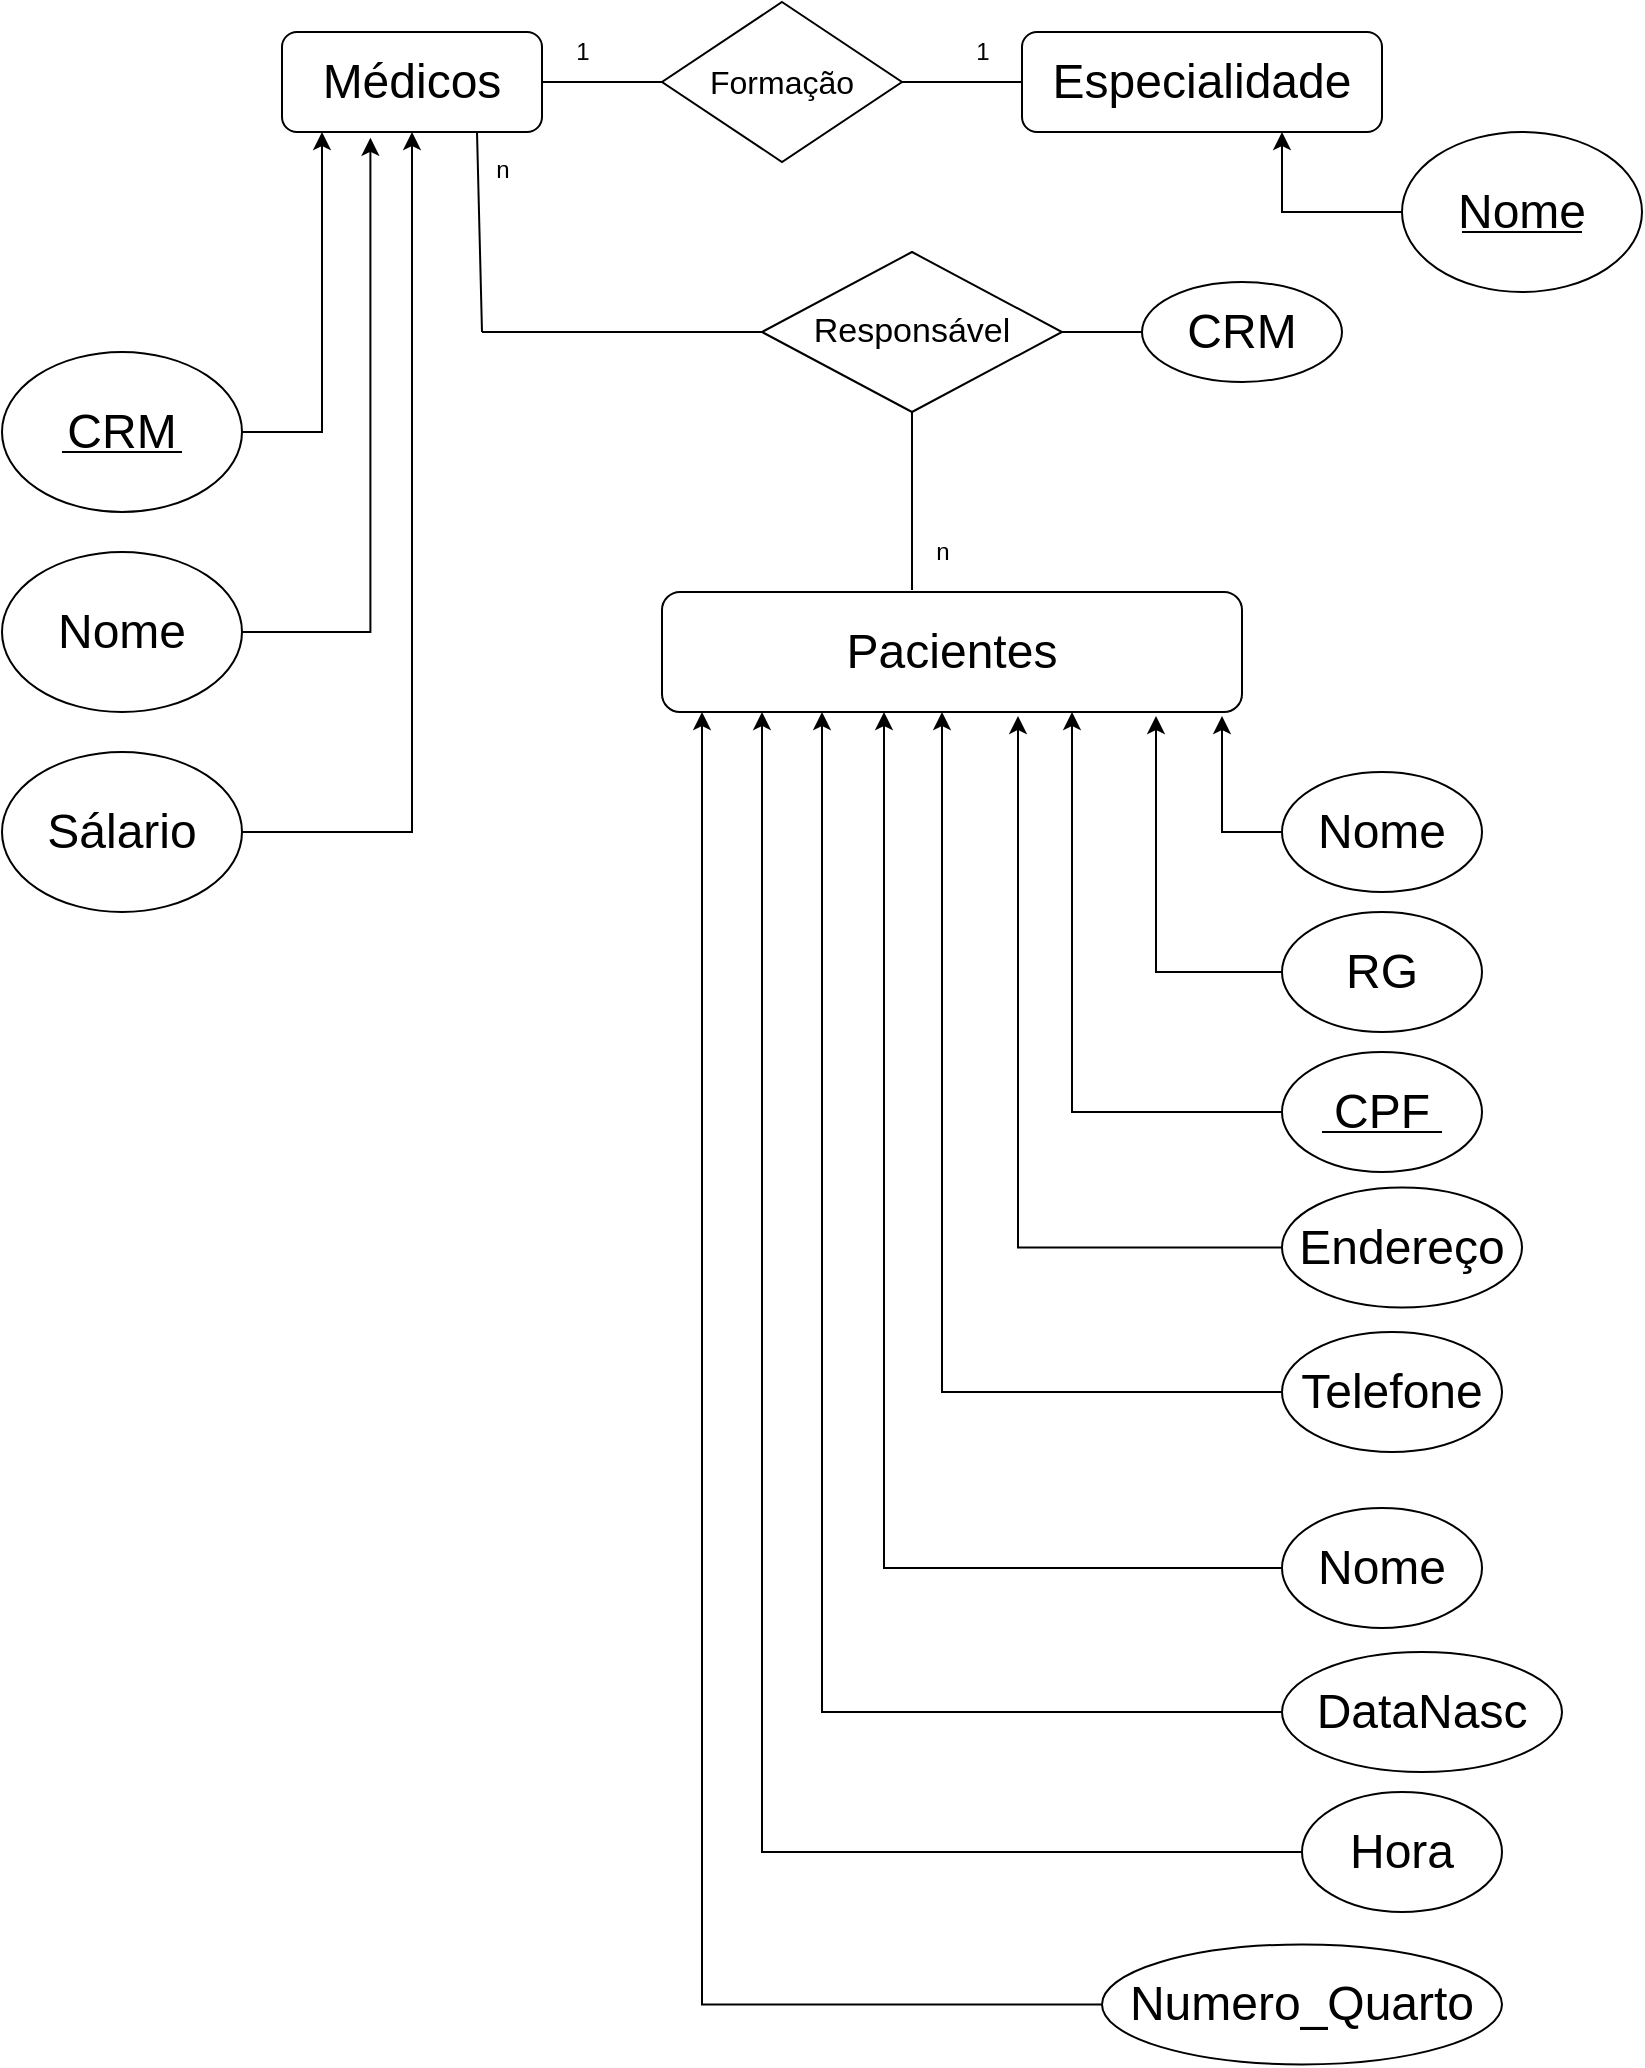 <mxfile version="13.6.10" type="device"><diagram id="h3ZbnAylHmvuCXdL-RRm" name="Page-1"><mxGraphModel dx="1884" dy="1149" grid="1" gridSize="10" guides="1" tooltips="1" connect="1" arrows="1" fold="1" page="1" pageScale="1" pageWidth="850" pageHeight="1100" math="0" shadow="0"><root><mxCell id="0"/><mxCell id="1" parent="0"/><mxCell id="LmkEDF1S0JZwhGkaMeI2-8" style="edgeStyle=orthogonalEdgeStyle;rounded=0;orthogonalLoop=1;jettySize=auto;html=1;" parent="1" source="LmkEDF1S0JZwhGkaMeI2-7" edge="1"><mxGeometry relative="1" as="geometry"><mxPoint x="170" y="310" as="targetPoint"/><Array as="points"><mxPoint x="170" y="460"/></Array></mxGeometry></mxCell><mxCell id="LmkEDF1S0JZwhGkaMeI2-7" value="&lt;font style=&quot;font-size: 24px&quot;&gt;CRM&lt;/font&gt;" style="ellipse;whiteSpace=wrap;html=1;" parent="1" vertex="1"><mxGeometry x="10" y="420" width="120" height="80" as="geometry"/></mxCell><mxCell id="LmkEDF1S0JZwhGkaMeI2-9" style="edgeStyle=orthogonalEdgeStyle;rounded=0;orthogonalLoop=1;jettySize=auto;html=1;entryX=0.34;entryY=1.058;entryDx=0;entryDy=0;entryPerimeter=0;" parent="1" source="LmkEDF1S0JZwhGkaMeI2-10" target="LmkEDF1S0JZwhGkaMeI2-17" edge="1"><mxGeometry relative="1" as="geometry"><mxPoint x="210" y="310" as="targetPoint"/><Array as="points"><mxPoint x="194" y="560"/></Array></mxGeometry></mxCell><mxCell id="LmkEDF1S0JZwhGkaMeI2-10" value="&lt;font style=&quot;font-size: 24px&quot;&gt;Nome&lt;/font&gt;" style="ellipse;whiteSpace=wrap;html=1;" parent="1" vertex="1"><mxGeometry x="10" y="520" width="120" height="80" as="geometry"/></mxCell><mxCell id="LmkEDF1S0JZwhGkaMeI2-11" value="" style="endArrow=none;html=1;" parent="1" edge="1"><mxGeometry width="50" height="50" relative="1" as="geometry"><mxPoint x="40" y="470" as="sourcePoint"/><mxPoint x="100" y="470" as="targetPoint"/></mxGeometry></mxCell><mxCell id="LmkEDF1S0JZwhGkaMeI2-15" style="edgeStyle=orthogonalEdgeStyle;rounded=0;orthogonalLoop=1;jettySize=auto;html=1;entryX=0.5;entryY=1;entryDx=0;entryDy=0;strokeColor=#000000;" parent="1" source="LmkEDF1S0JZwhGkaMeI2-14" target="LmkEDF1S0JZwhGkaMeI2-17" edge="1"><mxGeometry relative="1" as="geometry"><mxPoint x="249.96" y="310" as="targetPoint"/></mxGeometry></mxCell><mxCell id="LmkEDF1S0JZwhGkaMeI2-14" value="&lt;font style=&quot;font-size: 24px&quot;&gt;Sálario&lt;/font&gt;" style="ellipse;whiteSpace=wrap;html=1;" parent="1" vertex="1"><mxGeometry x="10" y="620" width="120" height="80" as="geometry"/></mxCell><mxCell id="LmkEDF1S0JZwhGkaMeI2-16" value="&lt;font style=&quot;font-size: 24px&quot;&gt;Especialidade&lt;/font&gt;" style="rounded=1;whiteSpace=wrap;html=1;" parent="1" vertex="1"><mxGeometry x="520" y="260" width="180" height="50" as="geometry"/></mxCell><mxCell id="LmkEDF1S0JZwhGkaMeI2-17" value="&lt;font style=&quot;font-size: 24px&quot;&gt;Médicos&lt;/font&gt;" style="rounded=1;whiteSpace=wrap;html=1;" parent="1" vertex="1"><mxGeometry x="150" y="260" width="130" height="50" as="geometry"/></mxCell><mxCell id="LmkEDF1S0JZwhGkaMeI2-18" value="&lt;font style=&quot;font-size: 24px&quot;&gt;Pacientes&lt;/font&gt;" style="rounded=1;whiteSpace=wrap;html=1;" parent="1" vertex="1"><mxGeometry x="340" y="540" width="290" height="60" as="geometry"/></mxCell><mxCell id="LmkEDF1S0JZwhGkaMeI2-21" value="&lt;font style=&quot;font-size: 16px&quot;&gt;Formação&lt;/font&gt;" style="rhombus;whiteSpace=wrap;html=1;" parent="1" vertex="1"><mxGeometry x="340" y="245" width="120" height="80" as="geometry"/></mxCell><mxCell id="LmkEDF1S0JZwhGkaMeI2-25" value="" style="endArrow=none;html=1;strokeColor=#000000;entryX=0;entryY=0.5;entryDx=0;entryDy=0;exitX=1;exitY=0.5;exitDx=0;exitDy=0;" parent="1" source="LmkEDF1S0JZwhGkaMeI2-17" target="LmkEDF1S0JZwhGkaMeI2-21" edge="1"><mxGeometry width="50" height="50" relative="1" as="geometry"><mxPoint x="320" y="284.41" as="sourcePoint"/><mxPoint x="370" y="284.41" as="targetPoint"/></mxGeometry></mxCell><mxCell id="LmkEDF1S0JZwhGkaMeI2-26" value="" style="endArrow=none;html=1;strokeColor=#000000;exitX=1;exitY=0.5;exitDx=0;exitDy=0;" parent="1" source="LmkEDF1S0JZwhGkaMeI2-21" edge="1"><mxGeometry width="50" height="50" relative="1" as="geometry"><mxPoint x="450" y="285" as="sourcePoint"/><mxPoint x="520" y="285" as="targetPoint"/></mxGeometry></mxCell><mxCell id="LmkEDF1S0JZwhGkaMeI2-27" value="1" style="text;html=1;align=center;verticalAlign=middle;resizable=0;points=[];autosize=1;" parent="1" vertex="1"><mxGeometry x="490" y="260" width="20" height="20" as="geometry"/></mxCell><mxCell id="LmkEDF1S0JZwhGkaMeI2-31" style="edgeStyle=orthogonalEdgeStyle;rounded=0;orthogonalLoop=1;jettySize=auto;html=1;strokeColor=#000000;exitX=0;exitY=0.5;exitDx=0;exitDy=0;" parent="1" source="LmkEDF1S0JZwhGkaMeI2-29" edge="1"><mxGeometry relative="1" as="geometry"><mxPoint x="650" y="310" as="targetPoint"/><Array as="points"><mxPoint x="650" y="350"/><mxPoint x="650" y="310"/></Array></mxGeometry></mxCell><mxCell id="LmkEDF1S0JZwhGkaMeI2-29" value="&lt;font style=&quot;font-size: 24px&quot;&gt;Nome&lt;/font&gt;" style="ellipse;whiteSpace=wrap;html=1;" parent="1" vertex="1"><mxGeometry x="710" y="310" width="120" height="80" as="geometry"/></mxCell><mxCell id="LmkEDF1S0JZwhGkaMeI2-30" value="" style="endArrow=none;html=1;strokeColor=#000000;" parent="1" edge="1"><mxGeometry width="50" height="50" relative="1" as="geometry"><mxPoint x="740" y="360" as="sourcePoint"/><mxPoint x="800" y="360" as="targetPoint"/></mxGeometry></mxCell><mxCell id="LmkEDF1S0JZwhGkaMeI2-34" style="edgeStyle=orthogonalEdgeStyle;rounded=0;orthogonalLoop=1;jettySize=auto;html=1;strokeColor=#000000;" parent="1" source="LmkEDF1S0JZwhGkaMeI2-33" edge="1"><mxGeometry relative="1" as="geometry"><mxPoint x="620" y="602" as="targetPoint"/><Array as="points"><mxPoint x="620" y="660"/></Array></mxGeometry></mxCell><mxCell id="LmkEDF1S0JZwhGkaMeI2-33" value="&lt;font style=&quot;font-size: 24px&quot;&gt;Nome&lt;/font&gt;" style="ellipse;whiteSpace=wrap;html=1;" parent="1" vertex="1"><mxGeometry x="650" y="630" width="100" height="60" as="geometry"/></mxCell><mxCell id="LmkEDF1S0JZwhGkaMeI2-35" style="edgeStyle=orthogonalEdgeStyle;rounded=0;orthogonalLoop=1;jettySize=auto;html=1;strokeColor=#000000;" parent="1" source="LmkEDF1S0JZwhGkaMeI2-38" edge="1"><mxGeometry relative="1" as="geometry"><mxPoint x="587" y="602" as="targetPoint"/><Array as="points"><mxPoint x="587" y="730"/></Array></mxGeometry></mxCell><mxCell id="LmkEDF1S0JZwhGkaMeI2-36" value="&lt;font style=&quot;font-size: 24px&quot;&gt;CPF&lt;/font&gt;" style="ellipse;whiteSpace=wrap;html=1;" parent="1" vertex="1"><mxGeometry x="650" y="770" width="100" height="60" as="geometry"/></mxCell><mxCell id="LmkEDF1S0JZwhGkaMeI2-38" value="&lt;font style=&quot;font-size: 24px&quot;&gt;RG&lt;/font&gt;" style="ellipse;whiteSpace=wrap;html=1;" parent="1" vertex="1"><mxGeometry x="650" y="700" width="100" height="60" as="geometry"/></mxCell><mxCell id="LmkEDF1S0JZwhGkaMeI2-39" style="edgeStyle=orthogonalEdgeStyle;rounded=0;orthogonalLoop=1;jettySize=auto;html=1;strokeColor=#000000;" parent="1" source="LmkEDF1S0JZwhGkaMeI2-36" edge="1"><mxGeometry relative="1" as="geometry"><mxPoint x="545" y="600" as="targetPoint"/><Array as="points"><mxPoint x="545" y="800"/></Array><mxPoint x="690" y="790" as="sourcePoint"/></mxGeometry></mxCell><mxCell id="LmkEDF1S0JZwhGkaMeI2-40" style="edgeStyle=orthogonalEdgeStyle;rounded=0;orthogonalLoop=1;jettySize=auto;html=1;strokeColor=#000000;" parent="1" source="LmkEDF1S0JZwhGkaMeI2-41" edge="1"><mxGeometry relative="1" as="geometry"><mxPoint x="480" y="600" as="targetPoint"/><Array as="points"><mxPoint x="480" y="940"/></Array></mxGeometry></mxCell><mxCell id="LmkEDF1S0JZwhGkaMeI2-41" value="&lt;font style=&quot;font-size: 24px&quot;&gt;Telefone&lt;/font&gt;" style="ellipse;whiteSpace=wrap;html=1;" parent="1" vertex="1"><mxGeometry x="650" y="910" width="110" height="60" as="geometry"/></mxCell><mxCell id="LmkEDF1S0JZwhGkaMeI2-42" style="edgeStyle=orthogonalEdgeStyle;rounded=0;orthogonalLoop=1;jettySize=auto;html=1;strokeColor=#000000;" parent="1" source="LmkEDF1S0JZwhGkaMeI2-43" edge="1"><mxGeometry relative="1" as="geometry"><mxPoint x="518" y="602" as="targetPoint"/><Array as="points"><mxPoint x="518" y="868"/></Array></mxGeometry></mxCell><mxCell id="LmkEDF1S0JZwhGkaMeI2-43" value="&lt;font style=&quot;font-size: 24px&quot;&gt;Endereço&lt;/font&gt;" style="ellipse;whiteSpace=wrap;html=1;" parent="1" vertex="1"><mxGeometry x="650" y="837.72" width="120" height="60" as="geometry"/></mxCell><mxCell id="LmkEDF1S0JZwhGkaMeI2-46" style="edgeStyle=orthogonalEdgeStyle;rounded=0;orthogonalLoop=1;jettySize=auto;html=1;strokeColor=#000000;" parent="1" source="LmkEDF1S0JZwhGkaMeI2-47" edge="1"><mxGeometry relative="1" as="geometry"><mxPoint x="451" y="600" as="targetPoint"/><Array as="points"><mxPoint x="451" y="1028"/></Array></mxGeometry></mxCell><mxCell id="LmkEDF1S0JZwhGkaMeI2-47" value="&lt;font style=&quot;font-size: 24px&quot;&gt;Nome&lt;/font&gt;" style="ellipse;whiteSpace=wrap;html=1;" parent="1" vertex="1"><mxGeometry x="650" y="998" width="100" height="60" as="geometry"/></mxCell><mxCell id="LmkEDF1S0JZwhGkaMeI2-49" style="edgeStyle=orthogonalEdgeStyle;rounded=0;orthogonalLoop=1;jettySize=auto;html=1;strokeColor=#000000;" parent="1" source="LmkEDF1S0JZwhGkaMeI2-50" edge="1"><mxGeometry relative="1" as="geometry"><mxPoint x="420" y="600" as="targetPoint"/><Array as="points"><mxPoint x="420" y="1100"/></Array></mxGeometry></mxCell><mxCell id="LmkEDF1S0JZwhGkaMeI2-50" value="&lt;font style=&quot;font-size: 24px&quot;&gt;DataNasc&lt;/font&gt;" style="ellipse;whiteSpace=wrap;html=1;" parent="1" vertex="1"><mxGeometry x="650" y="1070" width="140" height="60" as="geometry"/></mxCell><mxCell id="LmkEDF1S0JZwhGkaMeI2-51" style="edgeStyle=orthogonalEdgeStyle;rounded=0;orthogonalLoop=1;jettySize=auto;html=1;strokeColor=#000000;exitX=0;exitY=0.5;exitDx=0;exitDy=0;" parent="1" source="LmkEDF1S0JZwhGkaMeI2-52" edge="1"><mxGeometry relative="1" as="geometry"><mxPoint x="390" y="600" as="targetPoint"/><Array as="points"><mxPoint x="390" y="1170"/></Array></mxGeometry></mxCell><mxCell id="LmkEDF1S0JZwhGkaMeI2-52" value="&lt;font style=&quot;font-size: 24px&quot;&gt;Hora&lt;/font&gt;" style="ellipse;whiteSpace=wrap;html=1;" parent="1" vertex="1"><mxGeometry x="660" y="1140" width="100" height="60" as="geometry"/></mxCell><mxCell id="LmkEDF1S0JZwhGkaMeI2-53" value="" style="endArrow=none;html=1;strokeColor=#000000;entryX=0.5;entryY=1;entryDx=0;entryDy=0;" parent="1" target="LmkEDF1S0JZwhGkaMeI2-54" edge="1"><mxGeometry width="50" height="50" relative="1" as="geometry"><mxPoint x="465" y="539" as="sourcePoint"/><mxPoint x="425" y="460" as="targetPoint"/></mxGeometry></mxCell><mxCell id="LmkEDF1S0JZwhGkaMeI2-54" value="&lt;font style=&quot;font-size: 17px&quot;&gt;Responsável&lt;/font&gt;" style="rhombus;whiteSpace=wrap;html=1;" parent="1" vertex="1"><mxGeometry x="390" y="370" width="150" height="80" as="geometry"/></mxCell><mxCell id="LmkEDF1S0JZwhGkaMeI2-55" value="" style="endArrow=none;html=1;strokeColor=#000000;entryX=0;entryY=0.5;entryDx=0;entryDy=0;" parent="1" target="LmkEDF1S0JZwhGkaMeI2-54" edge="1"><mxGeometry width="50" height="50" relative="1" as="geometry"><mxPoint x="250" y="410" as="sourcePoint"/><mxPoint x="320" y="371.18" as="targetPoint"/></mxGeometry></mxCell><mxCell id="LmkEDF1S0JZwhGkaMeI2-56" value="" style="endArrow=none;html=1;strokeColor=#000000;entryX=0.75;entryY=1;entryDx=0;entryDy=0;" parent="1" target="LmkEDF1S0JZwhGkaMeI2-17" edge="1"><mxGeometry width="50" height="50" relative="1" as="geometry"><mxPoint x="250" y="410" as="sourcePoint"/><mxPoint x="410" y="389.41" as="targetPoint"/></mxGeometry></mxCell><mxCell id="LmkEDF1S0JZwhGkaMeI2-57" value="n" style="text;html=1;align=center;verticalAlign=middle;resizable=0;points=[];autosize=1;" parent="1" vertex="1"><mxGeometry x="470" y="510" width="20" height="20" as="geometry"/></mxCell><mxCell id="LmkEDF1S0JZwhGkaMeI2-58" value="n" style="text;html=1;align=center;verticalAlign=middle;resizable=0;points=[];autosize=1;" parent="1" vertex="1"><mxGeometry x="250" y="319" width="20" height="20" as="geometry"/></mxCell><mxCell id="LmkEDF1S0JZwhGkaMeI2-59" value="1" style="text;html=1;align=center;verticalAlign=middle;resizable=0;points=[];autosize=1;" parent="1" vertex="1"><mxGeometry x="290" y="260" width="20" height="20" as="geometry"/></mxCell><mxCell id="LmkEDF1S0JZwhGkaMeI2-61" value="&lt;font style=&quot;font-size: 24px&quot;&gt;CRM&lt;/font&gt;" style="ellipse;whiteSpace=wrap;html=1;" parent="1" vertex="1"><mxGeometry x="580" y="385" width="100" height="50" as="geometry"/></mxCell><mxCell id="LmkEDF1S0JZwhGkaMeI2-62" value="" style="endArrow=none;html=1;strokeColor=#000000;entryX=0;entryY=0.5;entryDx=0;entryDy=0;exitX=1;exitY=0.5;exitDx=0;exitDy=0;" parent="1" source="LmkEDF1S0JZwhGkaMeI2-54" target="LmkEDF1S0JZwhGkaMeI2-61" edge="1"><mxGeometry width="50" height="50" relative="1" as="geometry"><mxPoint x="530" y="490" as="sourcePoint"/><mxPoint x="580" y="440" as="targetPoint"/></mxGeometry></mxCell><mxCell id="LmkEDF1S0JZwhGkaMeI2-63" value="" style="endArrow=none;html=1;strokeColor=#000000;" parent="1" edge="1"><mxGeometry width="50" height="50" relative="1" as="geometry"><mxPoint x="670" y="810" as="sourcePoint"/><mxPoint x="730" y="810" as="targetPoint"/></mxGeometry></mxCell><mxCell id="LmkEDF1S0JZwhGkaMeI2-64" style="edgeStyle=orthogonalEdgeStyle;rounded=0;orthogonalLoop=1;jettySize=auto;html=1;strokeColor=#000000;" parent="1" source="LmkEDF1S0JZwhGkaMeI2-65" edge="1"><mxGeometry relative="1" as="geometry"><mxPoint x="360" y="600" as="targetPoint"/><Array as="points"><mxPoint x="360" y="1246"/></Array></mxGeometry></mxCell><mxCell id="LmkEDF1S0JZwhGkaMeI2-65" value="&lt;font style=&quot;font-size: 24px&quot;&gt;Numero_Quarto&lt;/font&gt;" style="ellipse;whiteSpace=wrap;html=1;" parent="1" vertex="1"><mxGeometry x="560" y="1216.24" width="200" height="60" as="geometry"/></mxCell></root></mxGraphModel></diagram></mxfile>